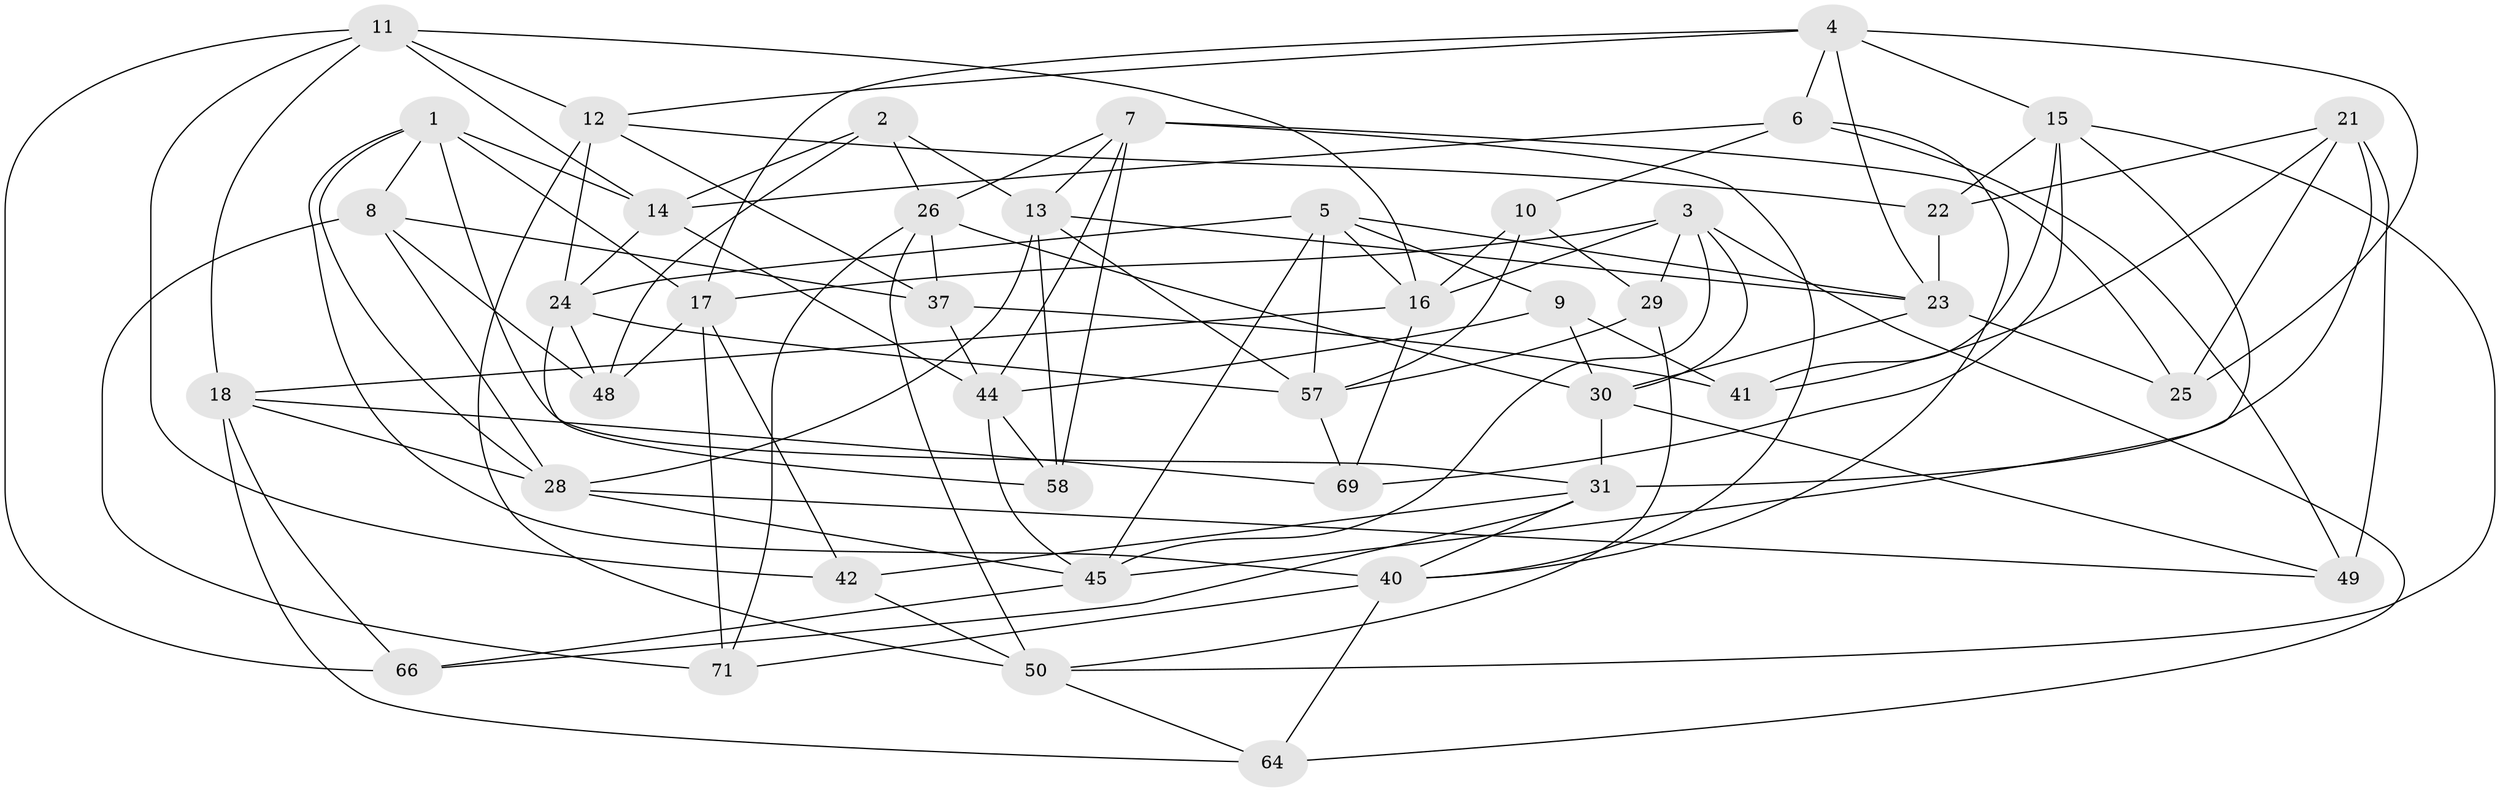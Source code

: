 // original degree distribution, {4: 1.0}
// Generated by graph-tools (version 1.1) at 2025/11/02/27/25 16:11:49]
// undirected, 43 vertices, 112 edges
graph export_dot {
graph [start="1"]
  node [color=gray90,style=filled];
  1 [super="+43"];
  2;
  3 [super="+20"];
  4 [super="+36"];
  5 [super="+27"];
  6 [super="+52"];
  7 [super="+34"];
  8 [super="+62"];
  9;
  10;
  11 [super="+33"];
  12 [super="+59"];
  13 [super="+47"];
  14 [super="+46"];
  15 [super="+53"];
  16 [super="+65"];
  17 [super="+19"];
  18 [super="+54"];
  21 [super="+67"];
  22;
  23 [super="+38"];
  24 [super="+32"];
  25;
  26 [super="+35"];
  28 [super="+56"];
  29;
  30 [super="+61"];
  31 [super="+55"];
  37 [super="+39"];
  40 [super="+72"];
  41;
  42;
  44 [super="+51"];
  45 [super="+68"];
  48;
  49 [super="+60"];
  50 [super="+63"];
  57 [super="+70"];
  58;
  64;
  66;
  69;
  71;
  1 -- 40;
  1 -- 8;
  1 -- 31;
  1 -- 28;
  1 -- 14;
  1 -- 17;
  2 -- 48;
  2 -- 14;
  2 -- 13;
  2 -- 26;
  3 -- 64;
  3 -- 16;
  3 -- 17;
  3 -- 29;
  3 -- 30;
  3 -- 45;
  4 -- 25;
  4 -- 23;
  4 -- 17;
  4 -- 12;
  4 -- 6;
  4 -- 15;
  5 -- 9;
  5 -- 16;
  5 -- 23;
  5 -- 24;
  5 -- 45;
  5 -- 57;
  6 -- 14;
  6 -- 49 [weight=2];
  6 -- 10;
  6 -- 40;
  7 -- 25;
  7 -- 40;
  7 -- 13;
  7 -- 58;
  7 -- 26;
  7 -- 44;
  8 -- 48;
  8 -- 37 [weight=2];
  8 -- 28;
  8 -- 71;
  9 -- 41;
  9 -- 44;
  9 -- 30;
  10 -- 29;
  10 -- 57;
  10 -- 16;
  11 -- 66;
  11 -- 18;
  11 -- 42;
  11 -- 14;
  11 -- 12;
  11 -- 16;
  12 -- 24;
  12 -- 37;
  12 -- 22;
  12 -- 50;
  13 -- 57;
  13 -- 28;
  13 -- 58;
  13 -- 23;
  14 -- 44;
  14 -- 24;
  15 -- 41;
  15 -- 22;
  15 -- 50;
  15 -- 69;
  15 -- 45;
  16 -- 18;
  16 -- 69;
  17 -- 48;
  17 -- 42;
  17 -- 71;
  18 -- 69;
  18 -- 28;
  18 -- 64;
  18 -- 66;
  21 -- 25;
  21 -- 31;
  21 -- 41;
  21 -- 22;
  21 -- 49 [weight=2];
  22 -- 23;
  23 -- 25;
  23 -- 30;
  24 -- 58;
  24 -- 48;
  24 -- 57;
  26 -- 71;
  26 -- 37;
  26 -- 50;
  26 -- 30;
  28 -- 45;
  28 -- 49;
  29 -- 57;
  29 -- 50;
  30 -- 31;
  30 -- 49;
  31 -- 40;
  31 -- 42;
  31 -- 66;
  37 -- 41;
  37 -- 44;
  40 -- 64;
  40 -- 71;
  42 -- 50;
  44 -- 45;
  44 -- 58;
  45 -- 66;
  50 -- 64;
  57 -- 69;
}
